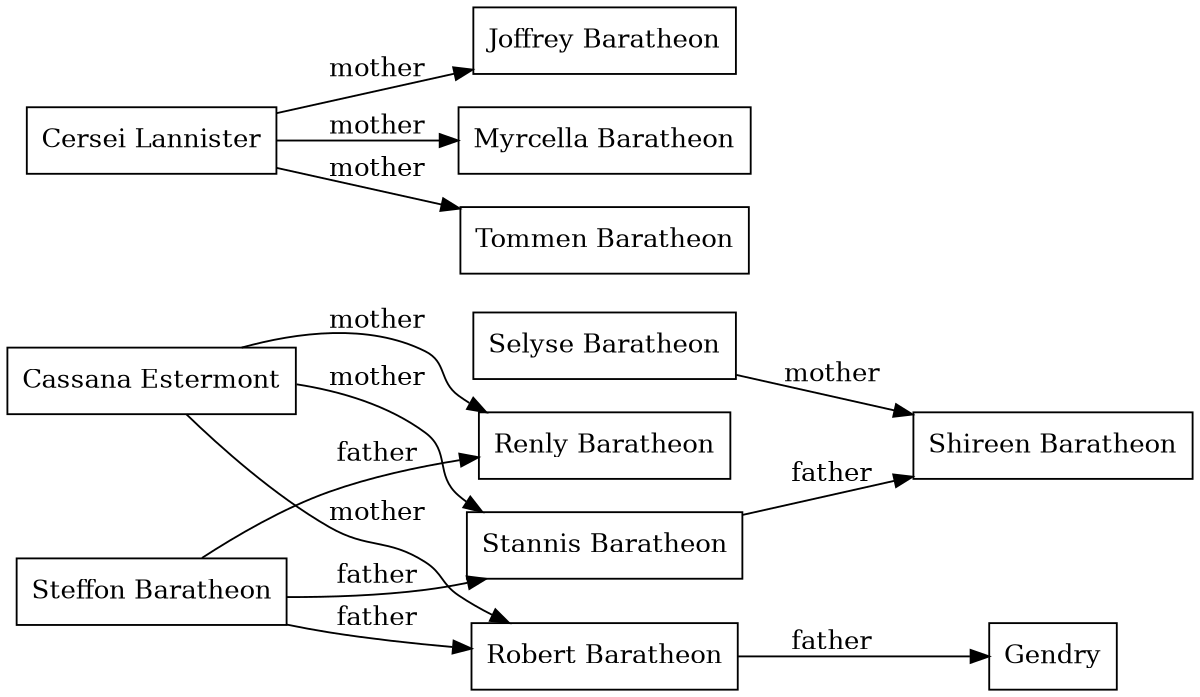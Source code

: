 digraph GoT {
rankdir=LR;
size="8,5"
node [shape = rectangle] [color = black];
"Cassana Estermont" -> "Robert Baratheon" [label="mother"];
"Cassana Estermont" -> "Stannis Baratheon" [label="mother"];
"Cassana Estermont" -> "Renly Baratheon" [label="mother"];
"Cersei Lannister" -> "Joffrey Baratheon" [label="mother"];
"Cersei Lannister" -> "Myrcella Baratheon" [label="mother"];
"Cersei Lannister" -> "Tommen Baratheon" [label="mother"];
"Robert Baratheon" -> "Gendry" [label="father"];
"Selyse Baratheon" -> "Shireen Baratheon" [label="mother"];
"Stannis Baratheon" -> "Shireen Baratheon" [label="father"];
"Steffon Baratheon" -> "Robert Baratheon" [label="father"];
"Steffon Baratheon" -> "Stannis Baratheon" [label="father"];
"Steffon Baratheon" -> "Renly Baratheon" [label="father"];
}
